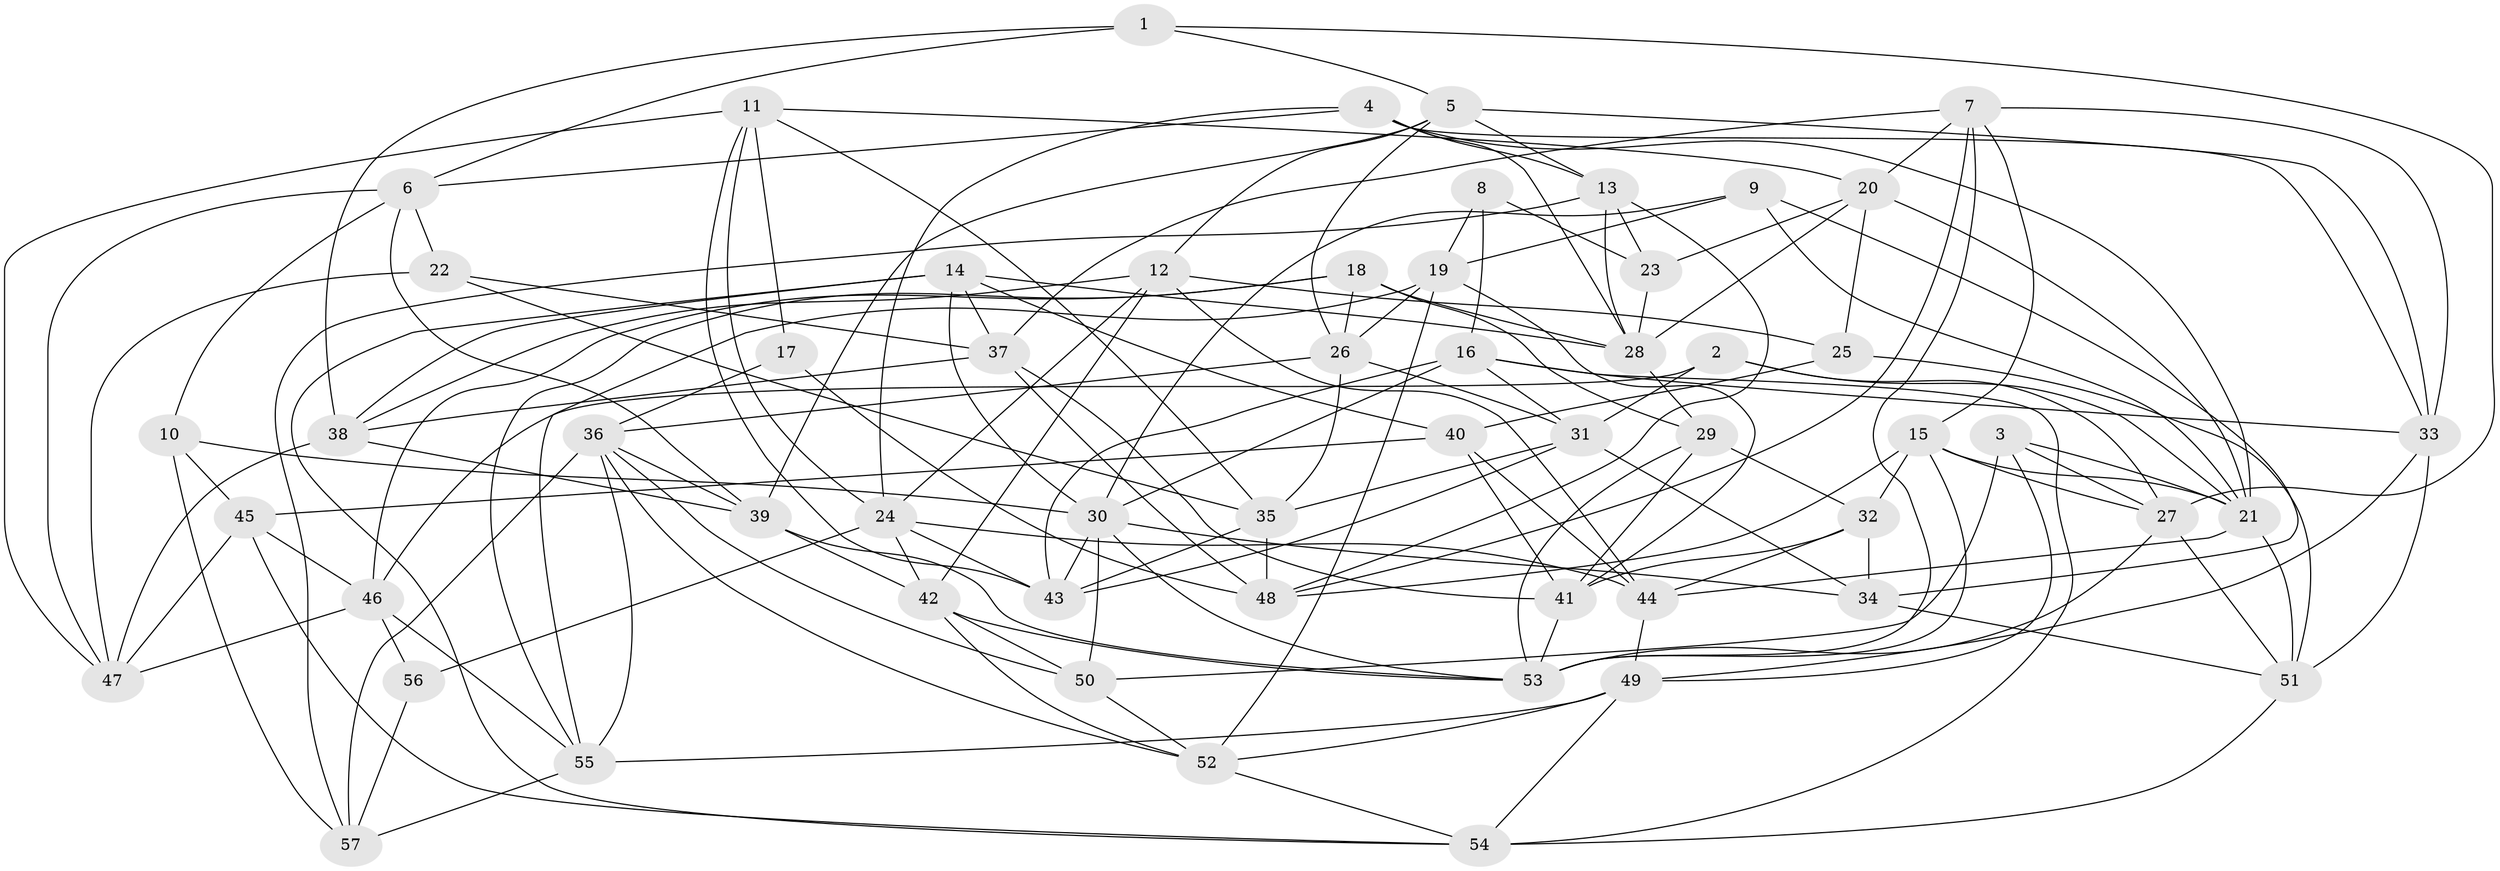 // original degree distribution, {4: 1.0}
// Generated by graph-tools (version 1.1) at 2025/03/03/09/25 03:03:03]
// undirected, 57 vertices, 159 edges
graph export_dot {
graph [start="1"]
  node [color=gray90,style=filled];
  1;
  2;
  3;
  4;
  5;
  6;
  7;
  8;
  9;
  10;
  11;
  12;
  13;
  14;
  15;
  16;
  17;
  18;
  19;
  20;
  21;
  22;
  23;
  24;
  25;
  26;
  27;
  28;
  29;
  30;
  31;
  32;
  33;
  34;
  35;
  36;
  37;
  38;
  39;
  40;
  41;
  42;
  43;
  44;
  45;
  46;
  47;
  48;
  49;
  50;
  51;
  52;
  53;
  54;
  55;
  56;
  57;
  1 -- 5 [weight=1.0];
  1 -- 6 [weight=1.0];
  1 -- 27 [weight=1.0];
  1 -- 38 [weight=1.0];
  2 -- 21 [weight=1.0];
  2 -- 27 [weight=1.0];
  2 -- 31 [weight=1.0];
  2 -- 46 [weight=1.0];
  3 -- 21 [weight=1.0];
  3 -- 27 [weight=1.0];
  3 -- 49 [weight=1.0];
  3 -- 50 [weight=1.0];
  4 -- 6 [weight=1.0];
  4 -- 13 [weight=1.0];
  4 -- 21 [weight=1.0];
  4 -- 24 [weight=1.0];
  4 -- 28 [weight=1.0];
  4 -- 33 [weight=1.0];
  5 -- 12 [weight=1.0];
  5 -- 13 [weight=1.0];
  5 -- 26 [weight=1.0];
  5 -- 33 [weight=1.0];
  5 -- 39 [weight=1.0];
  6 -- 10 [weight=1.0];
  6 -- 22 [weight=1.0];
  6 -- 39 [weight=1.0];
  6 -- 47 [weight=1.0];
  7 -- 15 [weight=1.0];
  7 -- 20 [weight=1.0];
  7 -- 33 [weight=1.0];
  7 -- 37 [weight=1.0];
  7 -- 48 [weight=1.0];
  7 -- 53 [weight=1.0];
  8 -- 16 [weight=1.0];
  8 -- 19 [weight=1.0];
  8 -- 23 [weight=2.0];
  9 -- 19 [weight=1.0];
  9 -- 21 [weight=1.0];
  9 -- 30 [weight=1.0];
  9 -- 34 [weight=1.0];
  10 -- 30 [weight=1.0];
  10 -- 45 [weight=1.0];
  10 -- 57 [weight=1.0];
  11 -- 17 [weight=1.0];
  11 -- 20 [weight=1.0];
  11 -- 24 [weight=1.0];
  11 -- 35 [weight=1.0];
  11 -- 43 [weight=1.0];
  11 -- 47 [weight=1.0];
  12 -- 24 [weight=1.0];
  12 -- 25 [weight=1.0];
  12 -- 38 [weight=1.0];
  12 -- 42 [weight=1.0];
  12 -- 44 [weight=1.0];
  13 -- 23 [weight=1.0];
  13 -- 28 [weight=1.0];
  13 -- 48 [weight=1.0];
  13 -- 57 [weight=1.0];
  14 -- 28 [weight=1.0];
  14 -- 30 [weight=1.0];
  14 -- 37 [weight=1.0];
  14 -- 38 [weight=1.0];
  14 -- 40 [weight=1.0];
  14 -- 54 [weight=1.0];
  15 -- 21 [weight=1.0];
  15 -- 27 [weight=1.0];
  15 -- 32 [weight=1.0];
  15 -- 48 [weight=1.0];
  15 -- 53 [weight=1.0];
  16 -- 30 [weight=1.0];
  16 -- 31 [weight=1.0];
  16 -- 33 [weight=1.0];
  16 -- 43 [weight=1.0];
  16 -- 54 [weight=1.0];
  17 -- 36 [weight=2.0];
  17 -- 48 [weight=1.0];
  18 -- 26 [weight=1.0];
  18 -- 28 [weight=1.0];
  18 -- 29 [weight=2.0];
  18 -- 46 [weight=1.0];
  18 -- 55 [weight=1.0];
  19 -- 26 [weight=1.0];
  19 -- 41 [weight=1.0];
  19 -- 52 [weight=1.0];
  19 -- 55 [weight=1.0];
  20 -- 21 [weight=1.0];
  20 -- 23 [weight=1.0];
  20 -- 25 [weight=1.0];
  20 -- 28 [weight=1.0];
  21 -- 44 [weight=1.0];
  21 -- 51 [weight=1.0];
  22 -- 35 [weight=1.0];
  22 -- 37 [weight=1.0];
  22 -- 47 [weight=1.0];
  23 -- 28 [weight=2.0];
  24 -- 42 [weight=1.0];
  24 -- 43 [weight=1.0];
  24 -- 44 [weight=1.0];
  24 -- 56 [weight=2.0];
  25 -- 40 [weight=1.0];
  25 -- 51 [weight=1.0];
  26 -- 31 [weight=1.0];
  26 -- 35 [weight=1.0];
  26 -- 36 [weight=1.0];
  27 -- 51 [weight=1.0];
  27 -- 53 [weight=1.0];
  28 -- 29 [weight=1.0];
  29 -- 32 [weight=1.0];
  29 -- 41 [weight=1.0];
  29 -- 53 [weight=1.0];
  30 -- 34 [weight=1.0];
  30 -- 43 [weight=1.0];
  30 -- 50 [weight=1.0];
  30 -- 53 [weight=1.0];
  31 -- 34 [weight=1.0];
  31 -- 35 [weight=1.0];
  31 -- 43 [weight=1.0];
  32 -- 34 [weight=2.0];
  32 -- 41 [weight=1.0];
  32 -- 44 [weight=1.0];
  33 -- 49 [weight=1.0];
  33 -- 51 [weight=1.0];
  34 -- 51 [weight=1.0];
  35 -- 43 [weight=1.0];
  35 -- 48 [weight=1.0];
  36 -- 39 [weight=1.0];
  36 -- 50 [weight=2.0];
  36 -- 52 [weight=1.0];
  36 -- 55 [weight=1.0];
  36 -- 57 [weight=2.0];
  37 -- 38 [weight=1.0];
  37 -- 41 [weight=1.0];
  37 -- 48 [weight=1.0];
  38 -- 39 [weight=1.0];
  38 -- 47 [weight=1.0];
  39 -- 42 [weight=1.0];
  39 -- 53 [weight=1.0];
  40 -- 41 [weight=1.0];
  40 -- 44 [weight=1.0];
  40 -- 45 [weight=2.0];
  41 -- 53 [weight=1.0];
  42 -- 50 [weight=1.0];
  42 -- 52 [weight=1.0];
  42 -- 53 [weight=1.0];
  44 -- 49 [weight=1.0];
  45 -- 46 [weight=1.0];
  45 -- 47 [weight=1.0];
  45 -- 54 [weight=1.0];
  46 -- 47 [weight=1.0];
  46 -- 55 [weight=1.0];
  46 -- 56 [weight=1.0];
  49 -- 52 [weight=1.0];
  49 -- 54 [weight=1.0];
  49 -- 55 [weight=1.0];
  50 -- 52 [weight=1.0];
  51 -- 54 [weight=1.0];
  52 -- 54 [weight=1.0];
  55 -- 57 [weight=1.0];
  56 -- 57 [weight=1.0];
}
